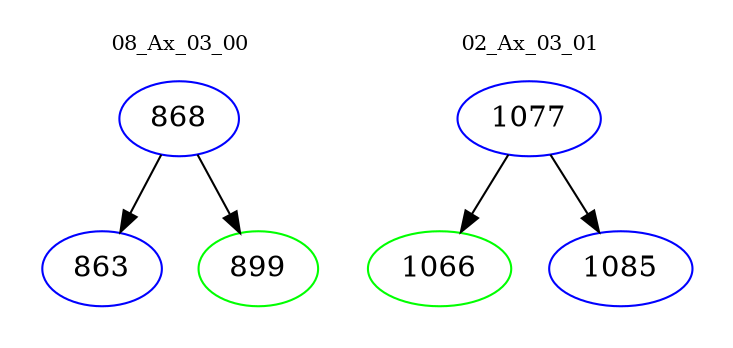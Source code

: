 digraph{
subgraph cluster_0 {
color = white
label = "08_Ax_03_00";
fontsize=10;
T0_868 [label="868", color="blue"]
T0_868 -> T0_863 [color="black"]
T0_863 [label="863", color="blue"]
T0_868 -> T0_899 [color="black"]
T0_899 [label="899", color="green"]
}
subgraph cluster_1 {
color = white
label = "02_Ax_03_01";
fontsize=10;
T1_1077 [label="1077", color="blue"]
T1_1077 -> T1_1066 [color="black"]
T1_1066 [label="1066", color="green"]
T1_1077 -> T1_1085 [color="black"]
T1_1085 [label="1085", color="blue"]
}
}

